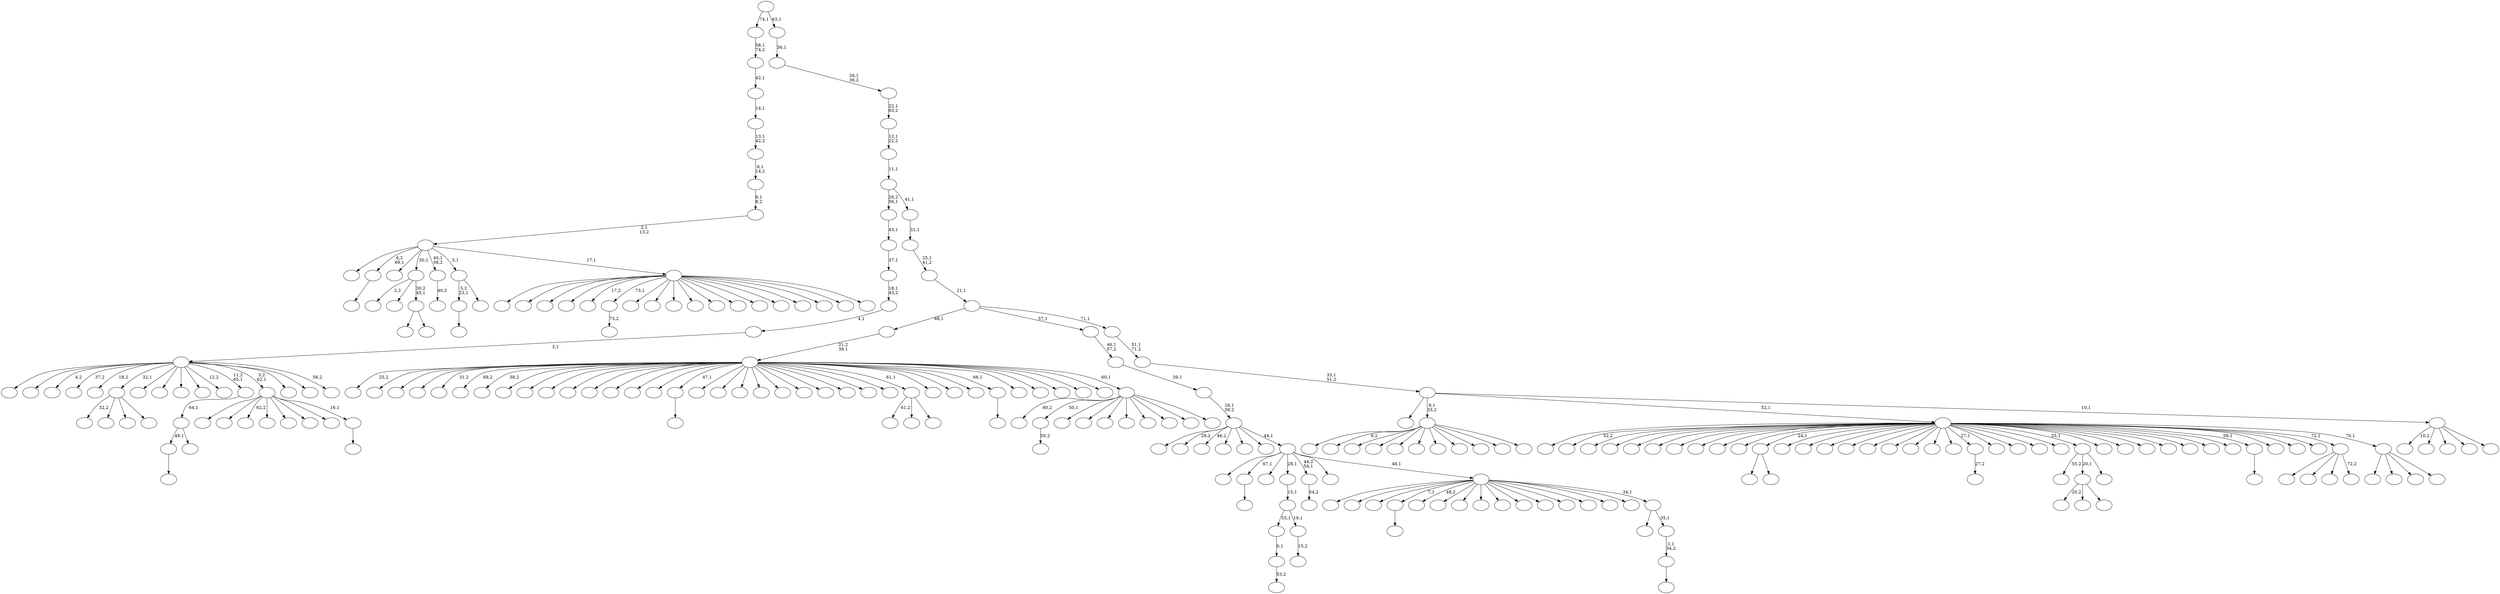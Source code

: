 digraph T {
	275 [label=""]
	274 [label=""]
	273 [label=""]
	272 [label=""]
	271 [label=""]
	270 [label=""]
	269 [label=""]
	268 [label=""]
	267 [label=""]
	266 [label=""]
	265 [label=""]
	264 [label=""]
	263 [label=""]
	262 [label=""]
	261 [label=""]
	260 [label=""]
	259 [label=""]
	258 [label=""]
	257 [label=""]
	256 [label=""]
	255 [label=""]
	254 [label=""]
	253 [label=""]
	252 [label=""]
	251 [label=""]
	250 [label=""]
	249 [label=""]
	248 [label=""]
	247 [label=""]
	246 [label=""]
	245 [label=""]
	244 [label=""]
	243 [label=""]
	242 [label=""]
	241 [label=""]
	240 [label=""]
	239 [label=""]
	238 [label=""]
	237 [label=""]
	236 [label=""]
	235 [label=""]
	234 [label=""]
	233 [label=""]
	232 [label=""]
	231 [label=""]
	230 [label=""]
	229 [label=""]
	228 [label=""]
	227 [label=""]
	226 [label=""]
	225 [label=""]
	224 [label=""]
	223 [label=""]
	222 [label=""]
	221 [label=""]
	220 [label=""]
	219 [label=""]
	218 [label=""]
	217 [label=""]
	216 [label=""]
	215 [label=""]
	214 [label=""]
	213 [label=""]
	212 [label=""]
	211 [label=""]
	210 [label=""]
	209 [label=""]
	208 [label=""]
	207 [label=""]
	206 [label=""]
	205 [label=""]
	204 [label=""]
	203 [label=""]
	202 [label=""]
	201 [label=""]
	200 [label=""]
	199 [label=""]
	198 [label=""]
	197 [label=""]
	196 [label=""]
	195 [label=""]
	194 [label=""]
	193 [label=""]
	192 [label=""]
	191 [label=""]
	190 [label=""]
	189 [label=""]
	188 [label=""]
	187 [label=""]
	186 [label=""]
	185 [label=""]
	184 [label=""]
	183 [label=""]
	182 [label=""]
	181 [label=""]
	180 [label=""]
	179 [label=""]
	178 [label=""]
	177 [label=""]
	176 [label=""]
	175 [label=""]
	174 [label=""]
	173 [label=""]
	172 [label=""]
	171 [label=""]
	170 [label=""]
	169 [label=""]
	168 [label=""]
	167 [label=""]
	166 [label=""]
	165 [label=""]
	164 [label=""]
	163 [label=""]
	162 [label=""]
	161 [label=""]
	160 [label=""]
	159 [label=""]
	158 [label=""]
	157 [label=""]
	156 [label=""]
	155 [label=""]
	154 [label=""]
	153 [label=""]
	152 [label=""]
	151 [label=""]
	150 [label=""]
	149 [label=""]
	148 [label=""]
	147 [label=""]
	146 [label=""]
	145 [label=""]
	144 [label=""]
	143 [label=""]
	142 [label=""]
	141 [label=""]
	140 [label=""]
	139 [label=""]
	138 [label=""]
	137 [label=""]
	136 [label=""]
	135 [label=""]
	134 [label=""]
	133 [label=""]
	132 [label=""]
	131 [label=""]
	130 [label=""]
	129 [label=""]
	128 [label=""]
	127 [label=""]
	126 [label=""]
	125 [label=""]
	124 [label=""]
	123 [label=""]
	122 [label=""]
	121 [label=""]
	120 [label=""]
	119 [label=""]
	118 [label=""]
	117 [label=""]
	116 [label=""]
	115 [label=""]
	114 [label=""]
	113 [label=""]
	112 [label=""]
	111 [label=""]
	110 [label=""]
	109 [label=""]
	108 [label=""]
	107 [label=""]
	106 [label=""]
	105 [label=""]
	104 [label=""]
	103 [label=""]
	102 [label=""]
	101 [label=""]
	100 [label=""]
	99 [label=""]
	98 [label=""]
	97 [label=""]
	96 [label=""]
	95 [label=""]
	94 [label=""]
	93 [label=""]
	92 [label=""]
	91 [label=""]
	90 [label=""]
	89 [label=""]
	88 [label=""]
	87 [label=""]
	86 [label=""]
	85 [label=""]
	84 [label=""]
	83 [label=""]
	82 [label=""]
	81 [label=""]
	80 [label=""]
	79 [label=""]
	78 [label=""]
	77 [label=""]
	76 [label=""]
	75 [label=""]
	74 [label=""]
	73 [label=""]
	72 [label=""]
	71 [label=""]
	70 [label=""]
	69 [label=""]
	68 [label=""]
	67 [label=""]
	66 [label=""]
	65 [label=""]
	64 [label=""]
	63 [label=""]
	62 [label=""]
	61 [label=""]
	60 [label=""]
	59 [label=""]
	58 [label=""]
	57 [label=""]
	56 [label=""]
	55 [label=""]
	54 [label=""]
	53 [label=""]
	52 [label=""]
	51 [label=""]
	50 [label=""]
	49 [label=""]
	48 [label=""]
	47 [label=""]
	46 [label=""]
	45 [label=""]
	44 [label=""]
	43 [label=""]
	42 [label=""]
	41 [label=""]
	40 [label=""]
	39 [label=""]
	38 [label=""]
	37 [label=""]
	36 [label=""]
	35 [label=""]
	34 [label=""]
	33 [label=""]
	32 [label=""]
	31 [label=""]
	30 [label=""]
	29 [label=""]
	28 [label=""]
	27 [label=""]
	26 [label=""]
	25 [label=""]
	24 [label=""]
	23 [label=""]
	22 [label=""]
	21 [label=""]
	20 [label=""]
	19 [label=""]
	18 [label=""]
	17 [label=""]
	16 [label=""]
	15 [label=""]
	14 [label=""]
	13 [label=""]
	12 [label=""]
	11 [label=""]
	10 [label=""]
	9 [label=""]
	8 [label=""]
	7 [label=""]
	6 [label=""]
	5 [label=""]
	4 [label=""]
	3 [label=""]
	2 [label=""]
	1 [label=""]
	0 [label=""]
	239 -> 240 [label=""]
	234 -> 235 [label=""]
	226 -> 227 [label=""]
	224 -> 225 [label=""]
	216 -> 217 [label="53,2"]
	215 -> 216 [label="0,1"]
	202 -> 268 [label=""]
	202 -> 203 [label=""]
	189 -> 244 [label="32,2"]
	189 -> 209 [label=""]
	189 -> 205 [label=""]
	189 -> 190 [label=""]
	183 -> 184 [label="73,2"]
	176 -> 177 [label="50,2"]
	173 -> 174 [label=""]
	159 -> 160 [label=""]
	145 -> 146 [label="27,2"]
	124 -> 125 [label="15,2"]
	123 -> 215 [label="53,1"]
	123 -> 124 [label="19,1"]
	122 -> 123 [label="15,1"]
	112 -> 188 [label="20,2"]
	112 -> 181 [label=""]
	112 -> 113 [label=""]
	109 -> 144 [label="55,2"]
	109 -> 112 [label="20,1"]
	109 -> 110 [label=""]
	105 -> 260 [label=""]
	105 -> 106 [label=""]
	104 -> 186 [label="2,2"]
	104 -> 129 [label=""]
	104 -> 105 [label="30,2\n45,1"]
	101 -> 207 [label="61,2"]
	101 -> 137 [label=""]
	101 -> 102 [label=""]
	95 -> 96 [label="40,2"]
	91 -> 92 [label=""]
	80 -> 234 [label="49,1"]
	80 -> 81 [label=""]
	79 -> 80 [label="64,1"]
	77 -> 78 [label=""]
	74 -> 75 [label=""]
	73 -> 271 [label=""]
	73 -> 232 [label=""]
	73 -> 230 [label="62,2"]
	73 -> 200 [label=""]
	73 -> 168 [label=""]
	73 -> 147 [label=""]
	73 -> 143 [label=""]
	73 -> 74 [label="16,1"]
	65 -> 66 [label="54,2"]
	62 -> 239 [label="5,2\n23,1"]
	62 -> 63 [label=""]
	53 -> 251 [label=""]
	53 -> 249 [label="9,2"]
	53 -> 247 [label=""]
	53 -> 229 [label=""]
	53 -> 178 [label=""]
	53 -> 161 [label=""]
	53 -> 152 [label=""]
	53 -> 103 [label=""]
	53 -> 86 [label=""]
	53 -> 70 [label=""]
	53 -> 54 [label=""]
	51 -> 204 [label="60,2"]
	51 -> 176 [label="50,1"]
	51 -> 175 [label=""]
	51 -> 139 [label=""]
	51 -> 117 [label=""]
	51 -> 114 [label=""]
	51 -> 72 [label=""]
	51 -> 64 [label=""]
	51 -> 59 [label=""]
	51 -> 52 [label=""]
	50 -> 275 [label="25,2"]
	50 -> 272 [label=""]
	50 -> 264 [label=""]
	50 -> 263 [label=""]
	50 -> 261 [label="31,2"]
	50 -> 258 [label="68,2"]
	50 -> 257 [label="38,2"]
	50 -> 256 [label=""]
	50 -> 254 [label=""]
	50 -> 253 [label=""]
	50 -> 228 [label=""]
	50 -> 223 [label=""]
	50 -> 219 [label=""]
	50 -> 198 [label=""]
	50 -> 191 [label=""]
	50 -> 173 [label="47,1"]
	50 -> 169 [label=""]
	50 -> 163 [label=""]
	50 -> 151 [label=""]
	50 -> 150 [label=""]
	50 -> 148 [label=""]
	50 -> 141 [label=""]
	50 -> 135 [label=""]
	50 -> 132 [label=""]
	50 -> 130 [label=""]
	50 -> 128 [label=""]
	50 -> 101 [label="61,1"]
	50 -> 98 [label=""]
	50 -> 97 [label=""]
	50 -> 93 [label=""]
	50 -> 91 [label="66,1"]
	50 -> 90 [label=""]
	50 -> 82 [label=""]
	50 -> 68 [label=""]
	50 -> 61 [label=""]
	50 -> 55 [label=""]
	50 -> 51 [label="60,1"]
	49 -> 50 [label="21,2\n38,1"]
	47 -> 48 [label=""]
	46 -> 47 [label="1,1\n34,2"]
	45 -> 221 [label=""]
	45 -> 46 [label="35,1"]
	44 -> 273 [label=""]
	44 -> 250 [label=""]
	44 -> 231 [label=""]
	44 -> 226 [label="7,1"]
	44 -> 214 [label="48,2"]
	44 -> 210 [label=""]
	44 -> 208 [label=""]
	44 -> 199 [label=""]
	44 -> 194 [label=""]
	44 -> 193 [label=""]
	44 -> 166 [label=""]
	44 -> 131 [label=""]
	44 -> 115 [label=""]
	44 -> 108 [label=""]
	44 -> 60 [label=""]
	44 -> 45 [label="34,1"]
	43 -> 274 [label=""]
	43 -> 224 [label="67,1"]
	43 -> 197 [label=""]
	43 -> 122 [label="28,1"]
	43 -> 65 [label="44,2\n54,1"]
	43 -> 58 [label=""]
	43 -> 44 [label="48,1"]
	42 -> 243 [label=""]
	42 -> 238 [label="29,2"]
	42 -> 220 [label="46,2"]
	42 -> 165 [label=""]
	42 -> 111 [label=""]
	42 -> 83 [label=""]
	42 -> 43 [label="44,1"]
	41 -> 42 [label="29,1\n39,2"]
	40 -> 41 [label="39,1"]
	39 -> 40 [label="46,1\n57,2"]
	36 -> 262 [label=""]
	36 -> 252 [label=""]
	36 -> 222 [label="4,2"]
	36 -> 218 [label="37,2"]
	36 -> 213 [label="18,2"]
	36 -> 189 [label="32,1"]
	36 -> 172 [label=""]
	36 -> 162 [label=""]
	36 -> 155 [label=""]
	36 -> 126 [label=""]
	36 -> 121 [label="12,2"]
	36 -> 79 [label="11,2\n65,1"]
	36 -> 73 [label="3,2\n62,1"]
	36 -> 69 [label=""]
	36 -> 38 [label=""]
	36 -> 37 [label="56,2"]
	35 -> 36 [label="3,1"]
	34 -> 35 [label="4,1"]
	33 -> 34 [label="18,1\n43,2"]
	32 -> 33 [label="37,1"]
	31 -> 32 [label="43,1"]
	29 -> 245 [label=""]
	29 -> 136 [label=""]
	29 -> 56 [label=""]
	29 -> 30 [label="72,2"]
	27 -> 267 [label=""]
	27 -> 248 [label=""]
	27 -> 237 [label=""]
	27 -> 236 [label=""]
	27 -> 187 [label="17,2"]
	27 -> 183 [label="73,1"]
	27 -> 171 [label=""]
	27 -> 170 [label=""]
	27 -> 164 [label=""]
	27 -> 158 [label=""]
	27 -> 156 [label=""]
	27 -> 127 [label=""]
	27 -> 120 [label=""]
	27 -> 119 [label=""]
	27 -> 116 [label=""]
	27 -> 87 [label=""]
	27 -> 71 [label=""]
	27 -> 28 [label=""]
	26 -> 201 [label=""]
	26 -> 159 [label="6,2\n69,1"]
	26 -> 149 [label=""]
	26 -> 104 [label="30,1"]
	26 -> 95 [label="40,1\n58,2"]
	26 -> 62 [label="5,1"]
	26 -> 27 [label="17,1"]
	25 -> 26 [label="2,1\n13,2"]
	24 -> 25 [label="6,1\n8,2"]
	23 -> 24 [label="8,1\n14,2"]
	22 -> 23 [label="13,1\n42,2"]
	21 -> 22 [label="14,1"]
	20 -> 21 [label="42,1"]
	19 -> 20 [label="58,1\n74,2"]
	17 -> 241 [label=""]
	17 -> 195 [label=""]
	17 -> 85 [label=""]
	17 -> 18 [label=""]
	16 -> 270 [label=""]
	16 -> 269 [label="52,2"]
	16 -> 265 [label=""]
	16 -> 259 [label=""]
	16 -> 255 [label=""]
	16 -> 242 [label=""]
	16 -> 233 [label=""]
	16 -> 212 [label=""]
	16 -> 211 [label=""]
	16 -> 206 [label=""]
	16 -> 202 [label="24,1"]
	16 -> 196 [label=""]
	16 -> 192 [label=""]
	16 -> 185 [label=""]
	16 -> 182 [label=""]
	16 -> 180 [label=""]
	16 -> 179 [label=""]
	16 -> 167 [label=""]
	16 -> 157 [label=""]
	16 -> 154 [label=""]
	16 -> 145 [label="27,1"]
	16 -> 142 [label=""]
	16 -> 140 [label=""]
	16 -> 138 [label=""]
	16 -> 118 [label=""]
	16 -> 109 [label="55,1"]
	16 -> 107 [label=""]
	16 -> 100 [label=""]
	16 -> 99 [label=""]
	16 -> 94 [label=""]
	16 -> 89 [label=""]
	16 -> 88 [label=""]
	16 -> 84 [label=""]
	16 -> 77 [label="59,1"]
	16 -> 76 [label=""]
	16 -> 67 [label=""]
	16 -> 57 [label=""]
	16 -> 29 [label="72,1"]
	16 -> 17 [label="70,1"]
	14 -> 266 [label="10,2"]
	14 -> 246 [label=""]
	14 -> 153 [label=""]
	14 -> 133 [label=""]
	14 -> 15 [label=""]
	13 -> 134 [label=""]
	13 -> 53 [label="9,1\n33,2"]
	13 -> 16 [label="52,1"]
	13 -> 14 [label="10,1"]
	12 -> 13 [label="33,1\n51,2"]
	11 -> 12 [label="51,1\n71,2"]
	10 -> 49 [label="68,1"]
	10 -> 39 [label="57,1"]
	10 -> 11 [label="71,1"]
	9 -> 10 [label="21,1"]
	8 -> 9 [label="25,1\n41,2"]
	7 -> 8 [label="31,1"]
	6 -> 31 [label="26,2\n56,1"]
	6 -> 7 [label="41,1"]
	5 -> 6 [label="11,1"]
	4 -> 5 [label="12,1\n22,2"]
	3 -> 4 [label="22,1\n63,2"]
	2 -> 3 [label="26,1\n36,2"]
	1 -> 2 [label="36,1"]
	0 -> 19 [label="74,1"]
	0 -> 1 [label="63,1"]
}
